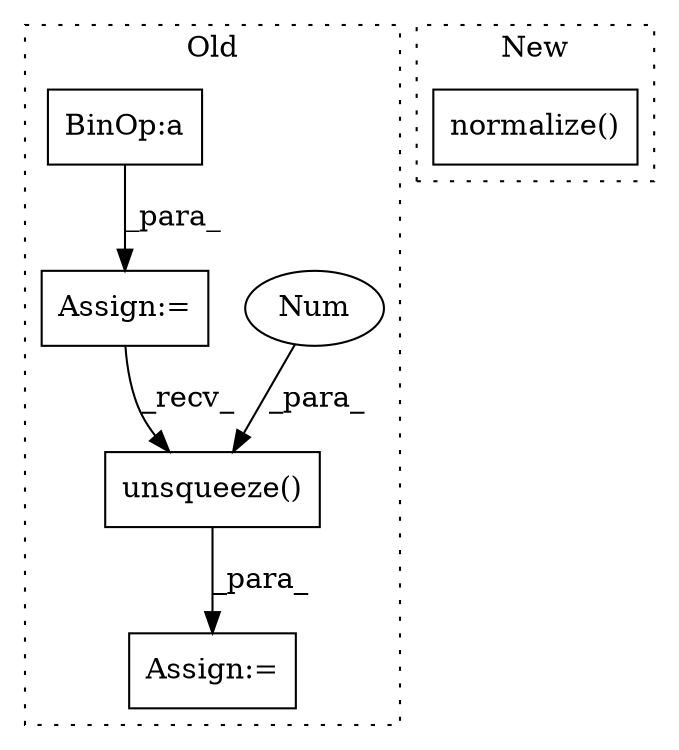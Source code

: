 digraph G {
subgraph cluster0 {
1 [label="unsqueeze()" a="75" s="4454,4502" l="47,1" shape="box"];
3 [label="Num" a="76" s="4501" l="1" shape="ellipse"];
4 [label="Assign:=" a="68" s="4451" l="3" shape="box"];
5 [label="BinOp:a" a="82" s="4295" l="3" shape="box"];
6 [label="Assign:=" a="68" s="4276" l="3" shape="box"];
label = "Old";
style="dotted";
}
subgraph cluster1 {
2 [label="normalize()" a="75" s="4204,4251" l="12,9" shape="box"];
label = "New";
style="dotted";
}
1 -> 4 [label="_para_"];
3 -> 1 [label="_para_"];
5 -> 6 [label="_para_"];
6 -> 1 [label="_recv_"];
}